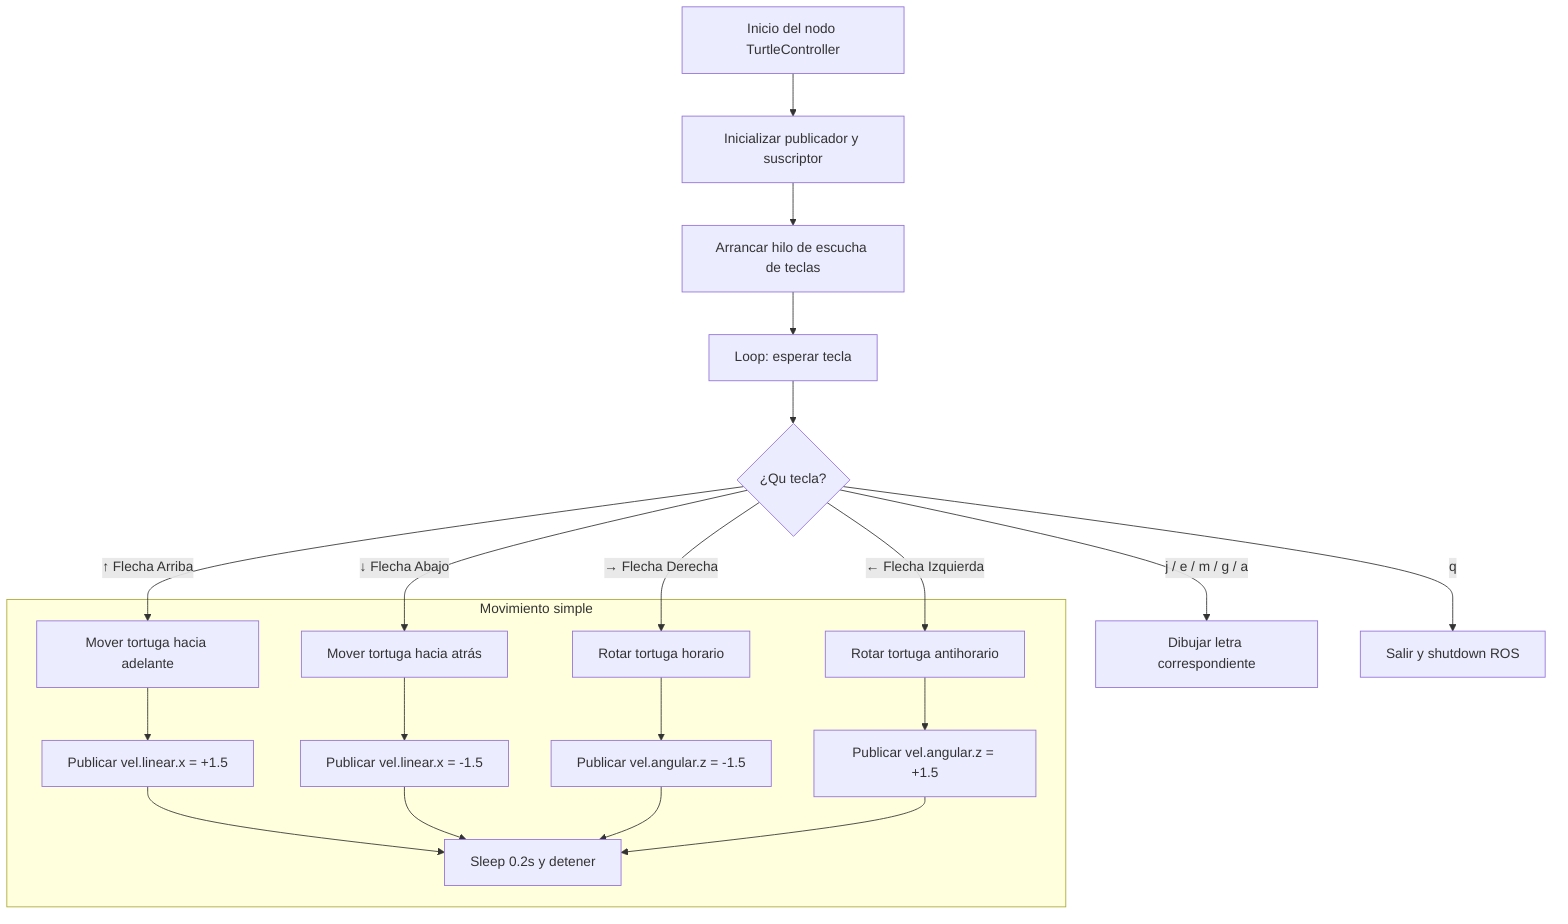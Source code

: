 flowchart TD
    A[Inicio del nodo TurtleController] --> B[Inicializar publicador y suscriptor]
    B --> C[Arrancar hilo de escucha de teclas]
    C --> D[Loop: esperar tecla]

    D --> E{¿Qu tecla?}
    E --> |↑ Flecha Arriba| F[Mover tortuga hacia adelante]
    E --> |↓ Flecha Abajo| G[Mover tortuga hacia atrás]
    E --> |→ Flecha Derecha| H[Rotar tortuga horario]
    E --> |← Flecha Izquierda| I[Rotar tortuga antihorario]
    E --> |j / e / m / g / a| J[Dibujar letra correspondiente]
    E --> |q| K[Salir y shutdown ROS]

    subgraph Movimiento simple
        F --> L[Publicar vel.linear.x = +1.5]
        G --> M[Publicar vel.linear.x = -1.5]
        H --> N[Publicar vel.angular.z = -1.5]
        I --> O[Publicar vel.angular.z = +1.5]
        L & M & N & O --> P[Sleep 0.2s y detener]
    end